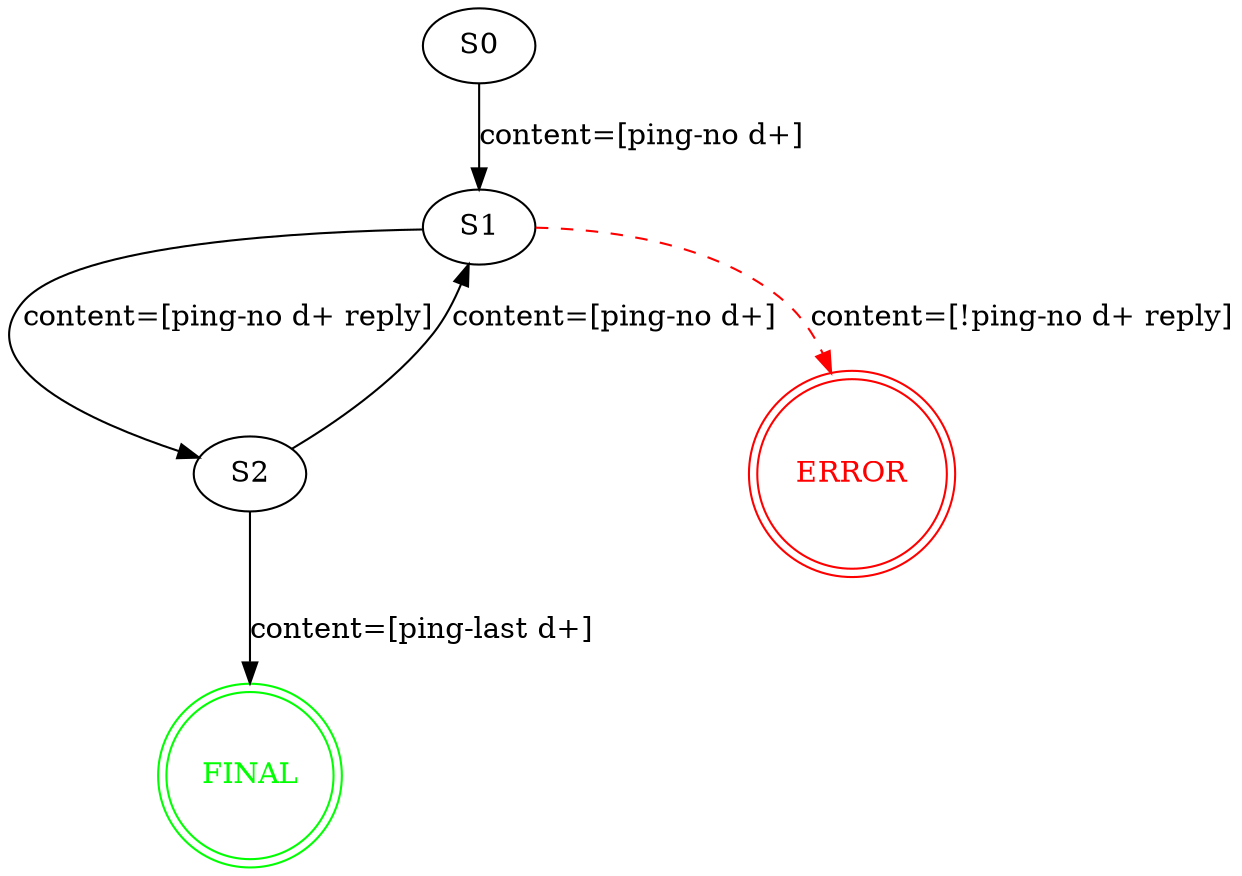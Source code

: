 digraph Automaton {
    S0 -> S1 [label="content=\[ping-no \d+\]"];
    S1 -> S2 [label="content=\[ping-no \d+\ reply]"];
    S1 -> ERROR [label="content=\[!ping-no \d+\ reply]", style=dashed, color=red];

    S2 -> S1 [label="content=\[ping-no \d+\]"];
    S2 -> FINAL [label="content=\[ping-last \d+\]"];

    ERROR [shape=doublecircle, color=red, fontcolor=red];
    FINAL [shape=doublecircle, color=green, fontcolor=green];
}
